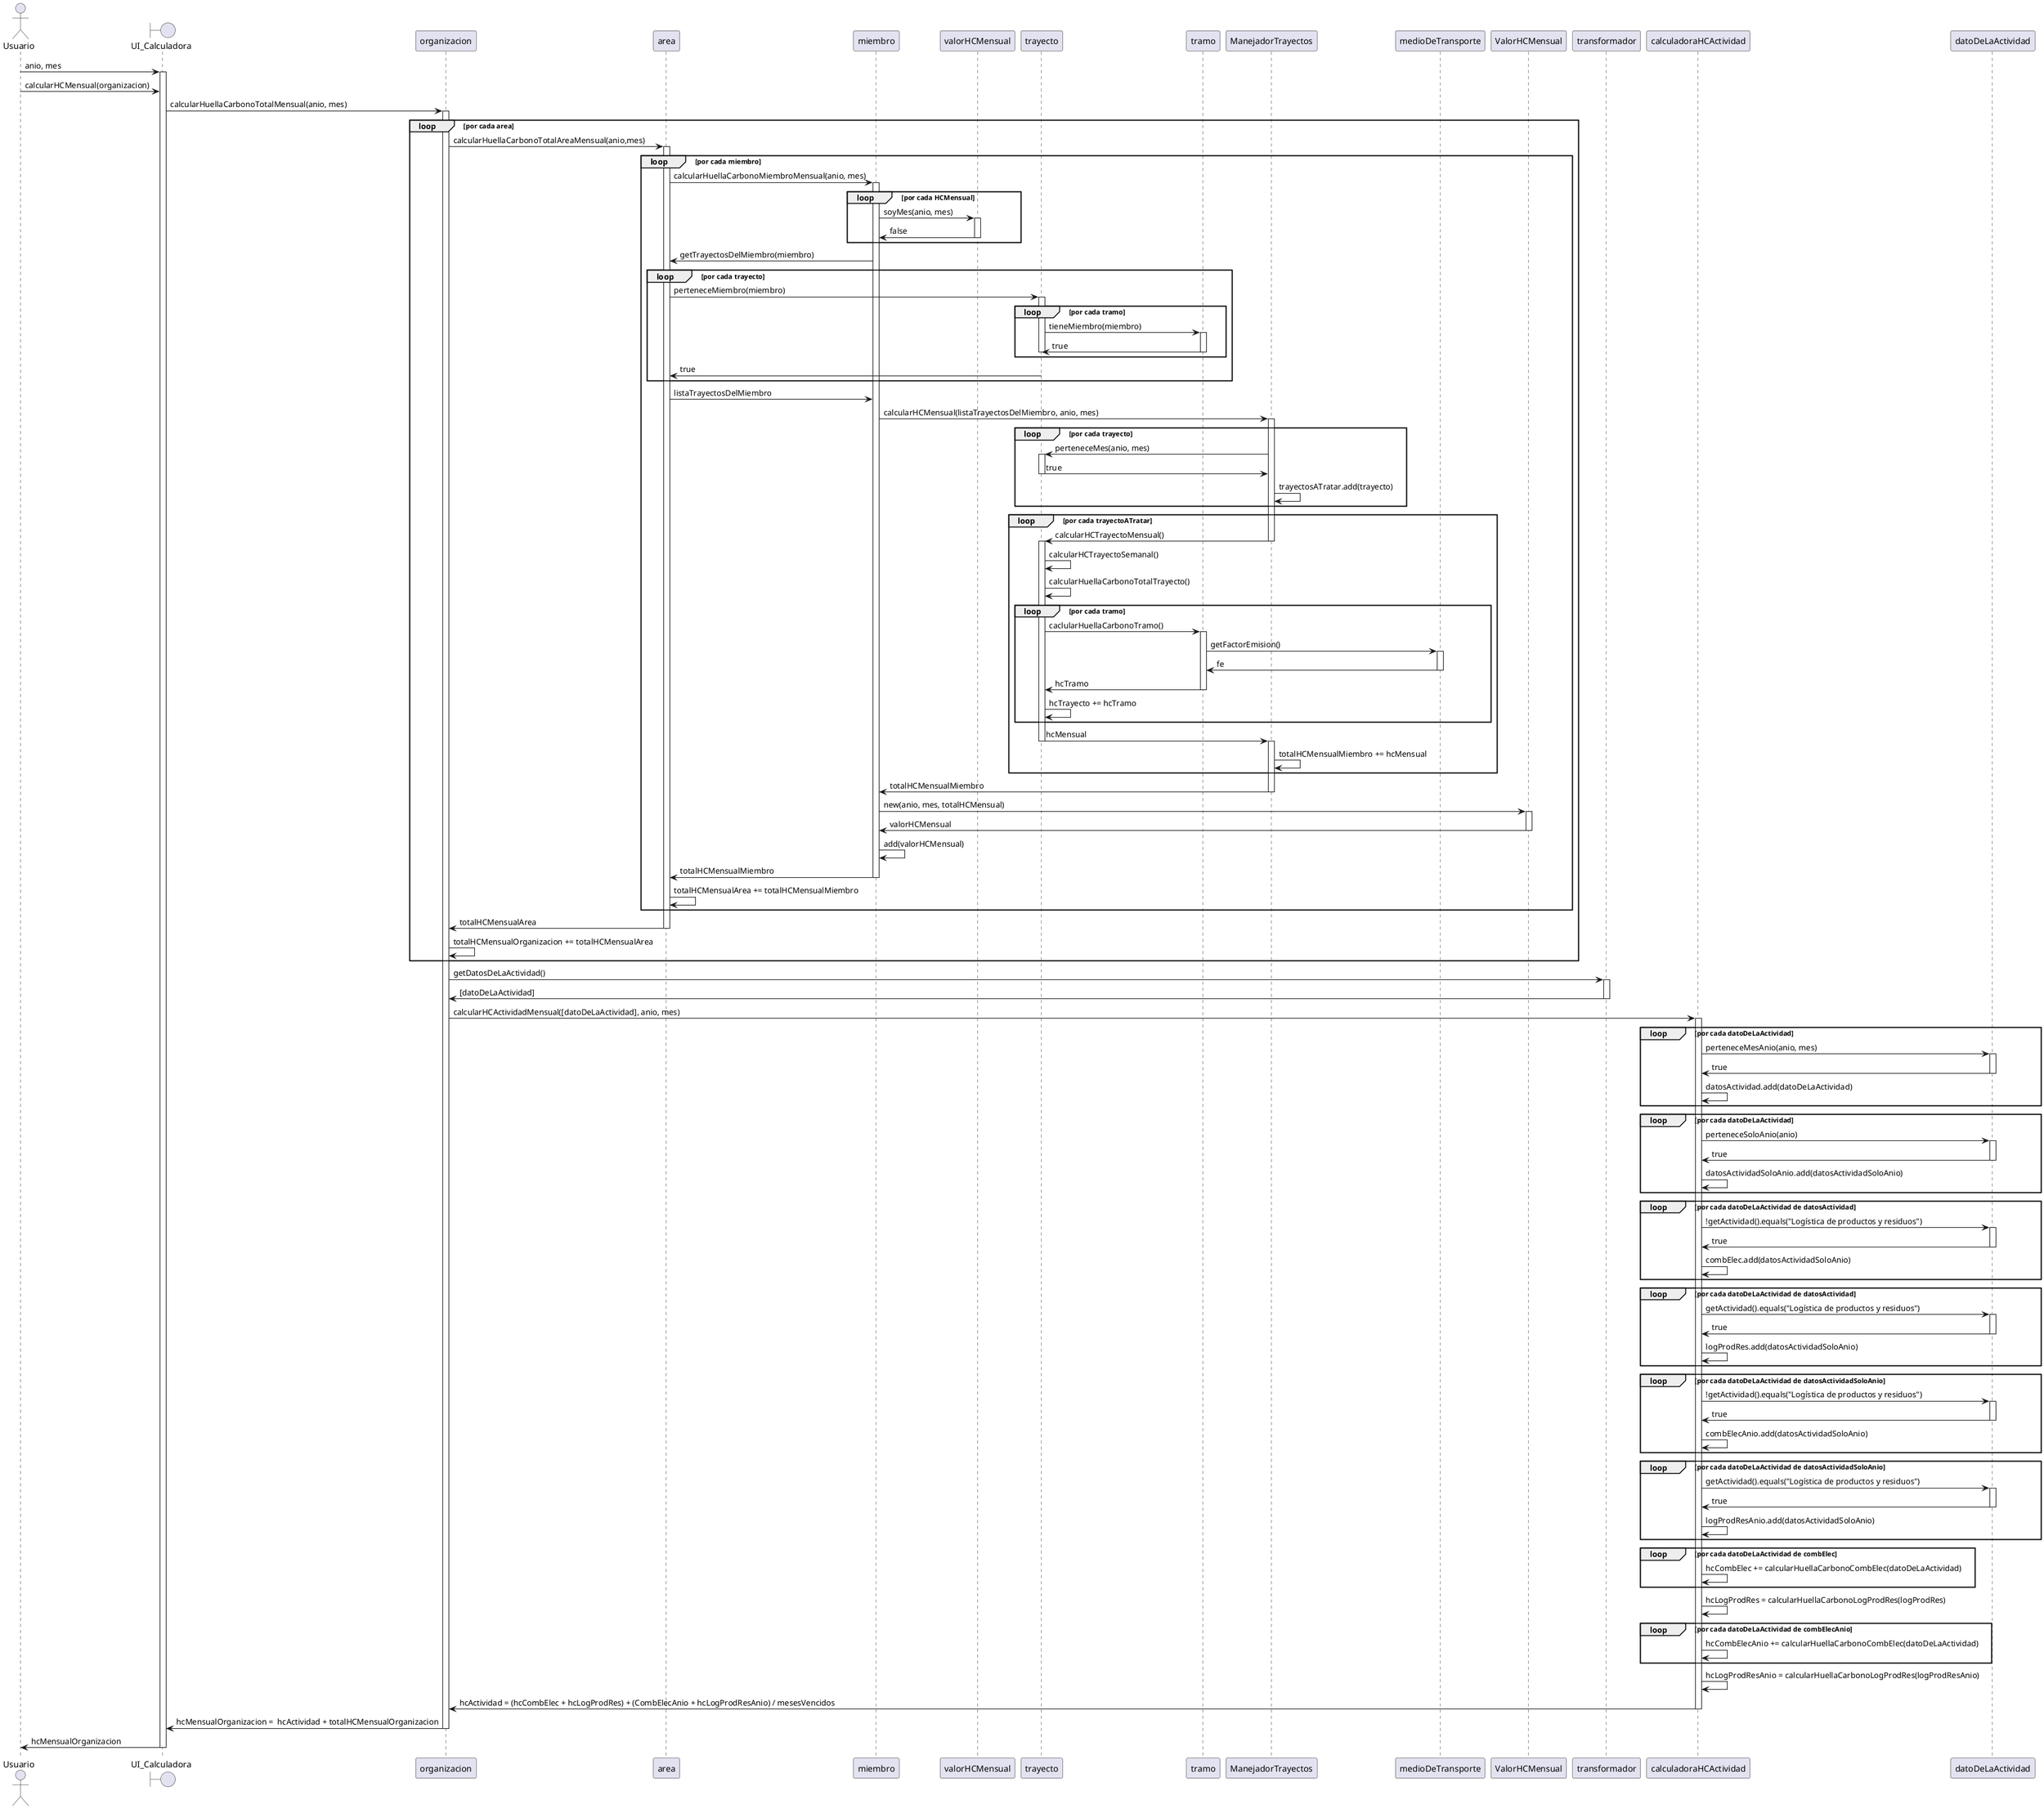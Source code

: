 @startuml

Actor Usuario
boundary UI_Calculadora

Usuario -> UI_Calculadora: anio, mes
activate UI_Calculadora
Usuario -> UI_Calculadora: calcularHCMensual(organizacion)
UI_Calculadora -> organizacion: calcularHuellaCarbonoTotalMensual(anio, mes)
activate organizacion
loop por cada area
    organizacion -> area : calcularHuellaCarbonoTotalAreaMensual(anio,mes)
    activate area
    loop por cada miembro
        area -> miembro : calcularHuellaCarbonoMiembroMensual(anio, mes)
        activate miembro
        loop por cada HCMensual
            miembro -> valorHCMensual : soyMes(anio, mes)
            activate valorHCMensual
            valorHCMensual -> miembro : false
            deactivate valorHCMensual
        end
        miembro -> area : getTrayectosDelMiembro(miembro)

        loop por cada trayecto
            area -> trayecto: perteneceMiembro(miembro)
            activate trayecto

            loop por cada tramo
                trayecto -> tramo : tieneMiembro(miembro)
                activate tramo
                tramo -> trayecto : true
                deactivate trayecto
                deactivate tramo
            end
            trayecto -> area: true
        end
        area -> miembro : listaTrayectosDelMiembro
        miembro -> ManejadorTrayectos : calcularHCMensual(listaTrayectosDelMiembro, anio, mes)
        activate ManejadorTrayectos

        loop por cada trayecto
            ManejadorTrayectos -> trayecto : perteneceMes(anio, mes)
            activate trayecto
            trayecto -> ManejadorTrayectos : true
            deactivate trayecto
            ManejadorTrayectos -> ManejadorTrayectos: trayectosATratar.add(trayecto)

        end

        loop por cada trayectoATratar
            ManejadorTrayectos -> trayecto : calcularHCTrayectoMensual()
            deactivate ManejadorTrayectos
            activate trayecto
            trayecto -> trayecto : calcularHCTrayectoSemanal()
            trayecto -> trayecto : calcularHuellaCarbonoTotalTrayecto()

            loop por cada tramo
                trayecto -> tramo : caclularHuellaCarbonoTramo()
                activate tramo
                tramo -> medioDeTransporte : getFactorEmision()
                activate medioDeTransporte
                medioDeTransporte -> tramo : fe
                deactivate medioDeTransporte
                tramo -> trayecto : hcTramo
                deactivate tramo
                trayecto -> trayecto : hcTrayecto += hcTramo
            end


            trayecto -> ManejadorTrayectos : hcMensual
            deactivate trayecto
            activate ManejadorTrayectos
            ManejadorTrayectos -> ManejadorTrayectos : totalHCMensualMiembro += hcMensual

        end

        ManejadorTrayectos -> miembro : totalHCMensualMiembro
        deactivate ManejadorTrayectos

        miembro -> ValorHCMensual : new(anio, mes, totalHCMensual)
        activate ValorHCMensual
        ValorHCMensual -> miembro : valorHCMensual
        deactivate ValorHCMensual
        miembro -> miembro: add(valorHCMensual)

        miembro -> area : totalHCMensualMiembro
        deactivate miembro
        area -> area : totalHCMensualArea += totalHCMensualMiembro
    end
    area -> organizacion : totalHCMensualArea
    deactivate area
    organizacion -> organizacion : totalHCMensualOrganizacion += totalHCMensualArea
end




organizacion -> transformador : getDatosDeLaActividad()
activate transformador
transformador -> organizacion : [datoDeLaActividad]
deactivate transformador
organizacion -> calculadoraHCActividad : calcularHCActividadMensual([datoDeLaActividad], anio, mes)
activate calculadoraHCActividad
loop por cada datoDeLaActividad
    calculadoraHCActividad -> datoDeLaActividad : perteneceMesAnio(anio, mes)
    activate datoDeLaActividad
    datoDeLaActividad -> calculadoraHCActividad : true
        deactivate datoDeLaActividad
    calculadoraHCActividad -> calculadoraHCActividad : datosActividad.add(datoDeLaActividad)

end

loop por cada datoDeLaActividad
    calculadoraHCActividad -> datoDeLaActividad : perteneceSoloAnio(anio)
    activate datoDeLaActividad
    datoDeLaActividad -> calculadoraHCActividad : true
    deactivate datoDeLaActividad
    calculadoraHCActividad -> calculadoraHCActividad : datosActividadSoloAnio.add(datosActividadSoloAnio)
end

loop por cada datoDeLaActividad de datosActividad
    calculadoraHCActividad -> datoDeLaActividad : !getActividad().equals("Logística de productos y residuos")
    activate datoDeLaActividad
    datoDeLaActividad -> calculadoraHCActividad : true
    deactivate datoDeLaActividad
    calculadoraHCActividad -> calculadoraHCActividad : combElec.add(datosActividadSoloAnio)
end

loop por cada datoDeLaActividad de datosActividad
    calculadoraHCActividad -> datoDeLaActividad : getActividad().equals("Logística de productos y residuos")
    activate datoDeLaActividad
    datoDeLaActividad -> calculadoraHCActividad : true
    deactivate datoDeLaActividad
    calculadoraHCActividad -> calculadoraHCActividad : logProdRes.add(datosActividadSoloAnio)
end

loop por cada datoDeLaActividad de datosActividadSoloAnio
    calculadoraHCActividad -> datoDeLaActividad : !getActividad().equals("Logística de productos y residuos")
    activate datoDeLaActividad
    datoDeLaActividad -> calculadoraHCActividad : true
    deactivate datoDeLaActividad
    calculadoraHCActividad -> calculadoraHCActividad : combElecAnio.add(datosActividadSoloAnio)
end

loop por cada datoDeLaActividad de datosActividadSoloAnio
    calculadoraHCActividad -> datoDeLaActividad : getActividad().equals("Logística de productos y residuos")
    activate datoDeLaActividad
    datoDeLaActividad -> calculadoraHCActividad : true
    deactivate datoDeLaActividad
    calculadoraHCActividad -> calculadoraHCActividad : logProdResAnio.add(datosActividadSoloAnio)
end

loop por cada datoDeLaActividad de combElec
    calculadoraHCActividad -> calculadoraHCActividad: hcCombElec += calcularHuellaCarbonoCombElec(datoDeLaActividad)
end

calculadoraHCActividad -> calculadoraHCActividad: hcLogProdRes = calcularHuellaCarbonoLogProdRes(logProdRes)

loop por cada datoDeLaActividad de combElecAnio
    calculadoraHCActividad -> calculadoraHCActividad: hcCombElecAnio += calcularHuellaCarbonoCombElec(datoDeLaActividad)
end

calculadoraHCActividad -> calculadoraHCActividad: hcLogProdResAnio = calcularHuellaCarbonoLogProdRes(logProdResAnio)

calculadoraHCActividad -> organizacion : hcActividad = (hcCombElec + hcLogProdRes) + (CombElecAnio + hcLogProdResAnio) / mesesVencidos
deactivate calculadoraHCActividad

organizacion -> UI_Calculadora : hcMensualOrganizacion =  hcActividad + totalHCMensualOrganizacion
deactivate organizacion
UI_Calculadora -> Usuario : hcMensualOrganizacion
deactivate UI_Calculadora

@enduml